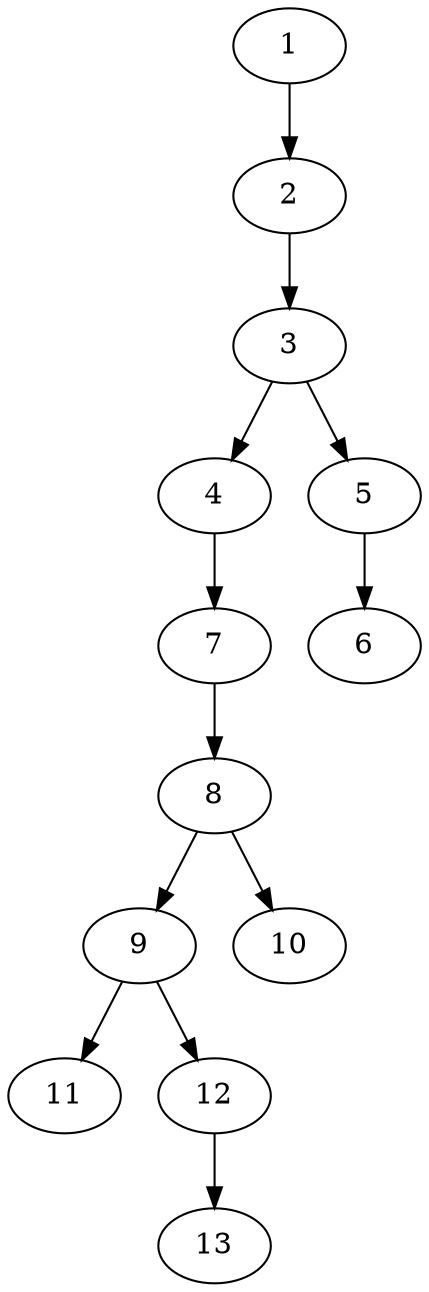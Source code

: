 // DAG (tier=1-easy, mode=data, n=13, ccr=0.344, fat=0.367, density=0.294, regular=0.641, jump=0.091, mindata=1048576, maxdata=8388608)
// DAG automatically generated by daggen at Sun Aug 24 16:33:33 2025
// /home/ermia/Project/Environments/daggen/bin/daggen --dot --ccr 0.344 --fat 0.367 --regular 0.641 --density 0.294 --jump 0.091 --mindata 1048576 --maxdata 8388608 -n 13 
digraph G {
  1 [size="3577273057547454", alpha="0.12", expect_size="1788636528773727"]
  1 -> 2 [size ="267311592243200"]
  2 [size="299803018058786668544", alpha="0.14", expect_size="149901509029393334272"]
  2 -> 3 [size ="358355428179968"]
  3 [size="9256772360412544", alpha="0.11", expect_size="4628386180206272"]
  3 -> 4 [size ="517717505343488"]
  3 -> 5 [size ="517717505343488"]
  4 [size="614543257386900", alpha="0.06", expect_size="307271628693450"]
  4 -> 7 [size ="9784472371200"]
  5 [size="391747291342974720", alpha="0.07", expect_size="195873645671487360"]
  5 -> 6 [size ="150522631815168"]
  6 [size="22364277782262644", alpha="0.03", expect_size="11182138891131322"]
  7 [size="11395311351147704", alpha="0.17", expect_size="5697655675573852"]
  7 -> 8 [size ="265798421577728"]
  8 [size="404567967903407296", alpha="0.04", expect_size="202283983951703648"]
  8 -> 9 [size ="217760084787200"]
  8 -> 10 [size ="217760084787200"]
  9 [size="233905214853126029312", alpha="0.09", expect_size="116952607426563014656"]
  9 -> 11 [size ="303703588339712"]
  9 -> 12 [size ="303703588339712"]
  10 [size="219911043755852704", alpha="0.18", expect_size="109955521877926352"]
  11 [size="76393445869567808", alpha="0.04", expect_size="38196722934783904"]
  12 [size="1567730972287377", alpha="0.18", expect_size="783865486143688"]
  12 -> 13 [size ="147130681393152"]
  13 [size="528191290957486882816", alpha="0.18", expect_size="264095645478743441408"]
}